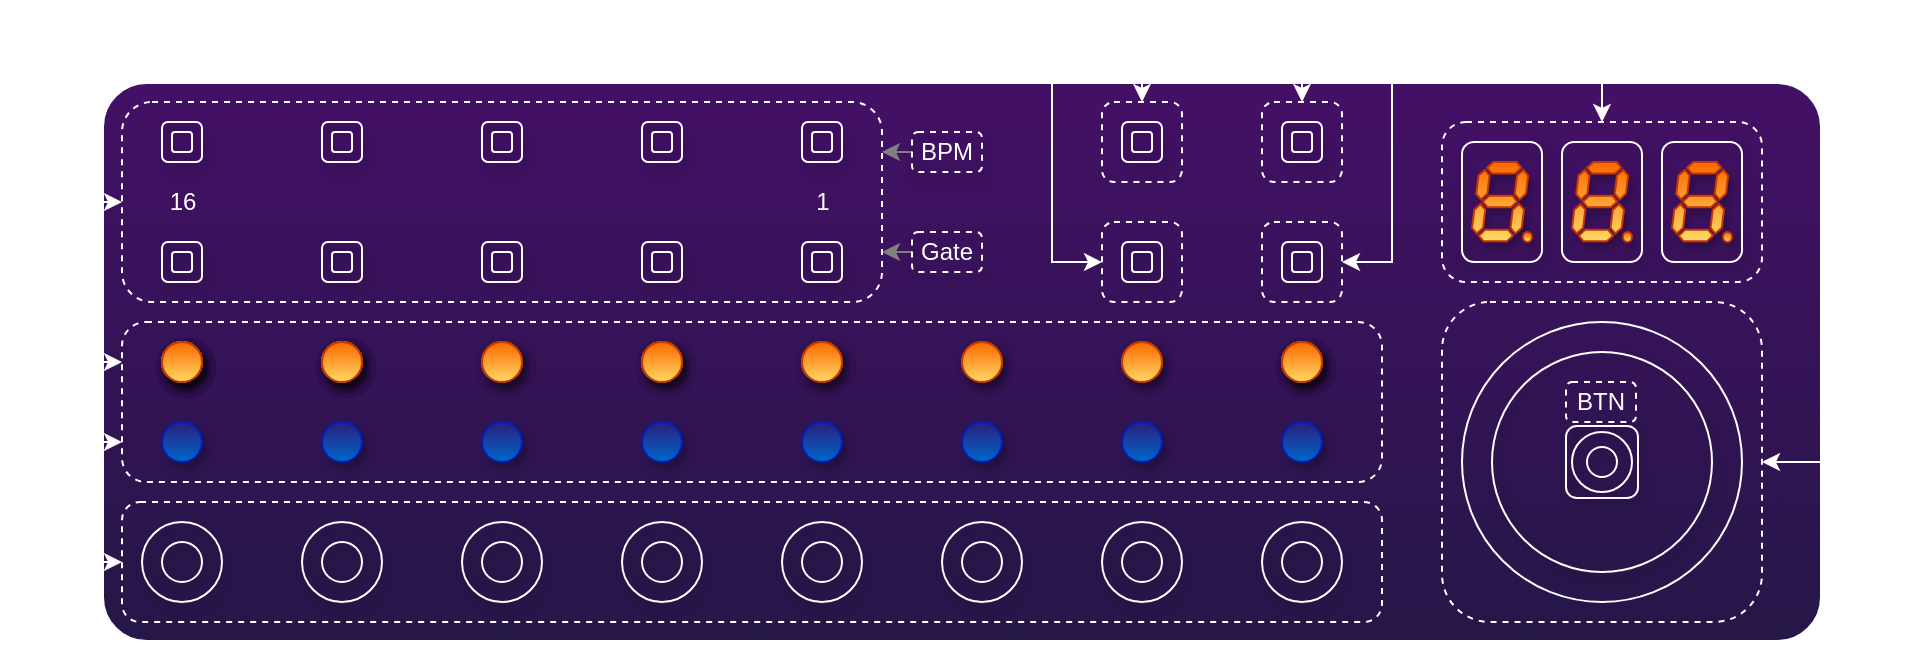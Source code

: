 <mxfile version="16.5.1" type="device"><diagram id="623X7aE4hcvgklSG1AY0" name="Page-1"><mxGraphModel dx="868" dy="553" grid="1" gridSize="10" guides="1" tooltips="1" connect="1" arrows="1" fold="1" page="1" pageScale="1" pageWidth="1169" pageHeight="827" math="0" shadow="0"><root><mxCell id="0"/><mxCell id="1" parent="0"/><mxCell id="BKBnu0EzvyDNZLabCPHT-128" value="" style="rounded=1;whiteSpace=wrap;html=1;fillColor=#441066;arcSize=8;fontColor=#ffffff;strokeColor=#FFFFFF;gradientColor=#251747;gradientDirection=south;strokeWidth=2;" parent="1" vertex="1"><mxGeometry x="180" y="240" width="860" height="280" as="geometry"/></mxCell><mxCell id="BKBnu0EzvyDNZLabCPHT-5" value="" style="ellipse;whiteSpace=wrap;html=1;aspect=fixed;fillColor=none;shadow=0;sketch=0;strokeColor=#FFFFFF;" parent="1" vertex="1"><mxGeometry x="860" y="360" width="140" height="140" as="geometry"/></mxCell><mxCell id="BKBnu0EzvyDNZLabCPHT-8" value="" style="rounded=1;whiteSpace=wrap;html=1;fillColor=none;shadow=1;strokeColor=#FFFFFF;" parent="1" vertex="1"><mxGeometry x="860" y="270" width="40" height="60" as="geometry"/></mxCell><mxCell id="BKBnu0EzvyDNZLabCPHT-15" value="" style="verticalLabelPosition=bottom;shadow=1;dashed=0;align=center;html=1;verticalAlign=top;shape=mxgraph.electrical.opto_electronics.7_segment_display_with_dp;pointerEvents=1;fillColor=#fa6800;fontColor=#000000;strokeColor=#C73500;gradientColor=#FFD966;" parent="1" vertex="1"><mxGeometry x="965" y="280" width="30" height="40" as="geometry"/></mxCell><mxCell id="BKBnu0EzvyDNZLabCPHT-17" value="" style="whiteSpace=wrap;html=1;aspect=fixed;shadow=1;fillColor=none;rounded=1;strokeColor=#FFFFFF;" parent="1" vertex="1"><mxGeometry x="912" y="412" width="36" height="36" as="geometry"/></mxCell><mxCell id="BKBnu0EzvyDNZLabCPHT-21" value="" style="ellipse;whiteSpace=wrap;html=1;aspect=fixed;shadow=1;fillColor=none;strokeColor=#FFFFFF;" parent="1" vertex="1"><mxGeometry x="915" y="415" width="30" height="30" as="geometry"/></mxCell><mxCell id="BKBnu0EzvyDNZLabCPHT-22" value="" style="ellipse;whiteSpace=wrap;html=1;aspect=fixed;shadow=1;fillColor=none;strokeColor=#FFFFFF;" parent="1" vertex="1"><mxGeometry x="922.5" y="422.5" width="15" height="15" as="geometry"/></mxCell><mxCell id="BKBnu0EzvyDNZLabCPHT-26" value="" style="ellipse;whiteSpace=wrap;html=1;aspect=fixed;shadow=1;fillColor=none;strokeColor=#FFFFFF;" parent="1" vertex="1"><mxGeometry x="760" y="460" width="40" height="40" as="geometry"/></mxCell><mxCell id="BKBnu0EzvyDNZLabCPHT-27" value="" style="ellipse;whiteSpace=wrap;html=1;aspect=fixed;shadow=1;fillColor=none;strokeColor=#FFFFFF;" parent="1" vertex="1"><mxGeometry x="770" y="470" width="20" height="20" as="geometry"/></mxCell><mxCell id="BKBnu0EzvyDNZLabCPHT-44" value="" style="ellipse;whiteSpace=wrap;html=1;aspect=fixed;fillColor=#2A1F7A;fontColor=#ffffff;strokeColor=#001DBC;shadow=1;gradientColor=#0066CC;" parent="1" vertex="1"><mxGeometry x="770" y="410" width="20" height="20" as="geometry"/></mxCell><mxCell id="BKBnu0EzvyDNZLabCPHT-45" value="" style="ellipse;whiteSpace=wrap;html=1;aspect=fixed;fillColor=#f0a30a;fontColor=#000000;strokeColor=#BD7000;shadow=1;gradientColor=#994C00;" parent="1" vertex="1"><mxGeometry x="770" y="370" width="20" height="20" as="geometry"/></mxCell><mxCell id="BKBnu0EzvyDNZLabCPHT-48" value="" style="ellipse;whiteSpace=wrap;html=1;aspect=fixed;shadow=1;fillColor=none;strokeColor=#FFFFFF;" parent="1" vertex="1"><mxGeometry x="680" y="460" width="40" height="40" as="geometry"/></mxCell><mxCell id="BKBnu0EzvyDNZLabCPHT-49" value="" style="ellipse;whiteSpace=wrap;html=1;aspect=fixed;shadow=1;fillColor=none;strokeColor=#FFFFFF;" parent="1" vertex="1"><mxGeometry x="690" y="470" width="20" height="20" as="geometry"/></mxCell><mxCell id="BKBnu0EzvyDNZLabCPHT-52" value="" style="ellipse;whiteSpace=wrap;html=1;aspect=fixed;fillColor=#2A1F7A;fontColor=#ffffff;strokeColor=#001DBC;shadow=1;gradientColor=#0066CC;" parent="1" vertex="1"><mxGeometry x="690" y="410" width="20" height="20" as="geometry"/></mxCell><mxCell id="BKBnu0EzvyDNZLabCPHT-53" value="" style="ellipse;whiteSpace=wrap;html=1;aspect=fixed;fillColor=#f0a30a;fontColor=#000000;strokeColor=#BD7000;shadow=1;gradientColor=#994C00;" parent="1" vertex="1"><mxGeometry x="690" y="370" width="20" height="20" as="geometry"/></mxCell><mxCell id="BKBnu0EzvyDNZLabCPHT-64" value="" style="ellipse;whiteSpace=wrap;html=1;aspect=fixed;shadow=1;fillColor=none;strokeColor=#FFFFFF;" parent="1" vertex="1"><mxGeometry x="600" y="460" width="40" height="40" as="geometry"/></mxCell><mxCell id="BKBnu0EzvyDNZLabCPHT-65" value="" style="ellipse;whiteSpace=wrap;html=1;aspect=fixed;shadow=1;fillColor=none;strokeColor=#FFFFFF;" parent="1" vertex="1"><mxGeometry x="610" y="470" width="20" height="20" as="geometry"/></mxCell><mxCell id="BKBnu0EzvyDNZLabCPHT-68" value="" style="ellipse;whiteSpace=wrap;html=1;aspect=fixed;fillColor=#2A1F7A;fontColor=#ffffff;strokeColor=#001DBC;shadow=1;gradientColor=#0066CC;" parent="1" vertex="1"><mxGeometry x="610" y="410" width="20" height="20" as="geometry"/></mxCell><mxCell id="BKBnu0EzvyDNZLabCPHT-69" value="" style="ellipse;whiteSpace=wrap;html=1;aspect=fixed;fillColor=#fa6800;fontColor=#000000;strokeColor=#BD7000;shadow=1;gradientColor=#FF8000;" parent="1" vertex="1"><mxGeometry x="610" y="370" width="20" height="20" as="geometry"/></mxCell><mxCell id="BKBnu0EzvyDNZLabCPHT-72" value="" style="ellipse;whiteSpace=wrap;html=1;aspect=fixed;shadow=1;fillColor=none;strokeColor=#FFFFFF;" parent="1" vertex="1"><mxGeometry x="520" y="460" width="40" height="40" as="geometry"/></mxCell><mxCell id="BKBnu0EzvyDNZLabCPHT-73" value="" style="ellipse;whiteSpace=wrap;html=1;aspect=fixed;shadow=1;fillColor=none;strokeColor=#FFFFFF;" parent="1" vertex="1"><mxGeometry x="530" y="470" width="20" height="20" as="geometry"/></mxCell><mxCell id="BKBnu0EzvyDNZLabCPHT-76" value="" style="ellipse;whiteSpace=wrap;html=1;aspect=fixed;fillColor=#2A1F7A;fontColor=#ffffff;strokeColor=#001DBC;shadow=1;gradientColor=#0066CC;" parent="1" vertex="1"><mxGeometry x="530" y="410" width="20" height="20" as="geometry"/></mxCell><mxCell id="BKBnu0EzvyDNZLabCPHT-77" value="" style="ellipse;whiteSpace=wrap;html=1;aspect=fixed;fillColor=#fa6800;fontColor=#000000;strokeColor=#BD7000;shadow=1;gradientColor=#FF8000;" parent="1" vertex="1"><mxGeometry x="530" y="370" width="20" height="20" as="geometry"/></mxCell><mxCell id="BKBnu0EzvyDNZLabCPHT-96" value="" style="ellipse;whiteSpace=wrap;html=1;aspect=fixed;shadow=1;fillColor=none;strokeColor=#FFFFFF;" parent="1" vertex="1"><mxGeometry x="440" y="460" width="40" height="40" as="geometry"/></mxCell><mxCell id="BKBnu0EzvyDNZLabCPHT-97" value="" style="ellipse;whiteSpace=wrap;html=1;aspect=fixed;shadow=1;fillColor=none;strokeColor=#FFFFFF;" parent="1" vertex="1"><mxGeometry x="450" y="470" width="20" height="20" as="geometry"/></mxCell><mxCell id="BKBnu0EzvyDNZLabCPHT-100" value="" style="ellipse;whiteSpace=wrap;html=1;aspect=fixed;fillColor=#2A1F7A;fontColor=#ffffff;strokeColor=#001DBC;shadow=1;gradientColor=#0066CC;" parent="1" vertex="1"><mxGeometry x="450" y="410" width="20" height="20" as="geometry"/></mxCell><mxCell id="BKBnu0EzvyDNZLabCPHT-101" value="" style="ellipse;whiteSpace=wrap;html=1;aspect=fixed;fillColor=#fa6800;fontColor=#000000;strokeColor=#BD7000;shadow=1;gradientColor=#FF8000;" parent="1" vertex="1"><mxGeometry x="450" y="370" width="20" height="20" as="geometry"/></mxCell><mxCell id="BKBnu0EzvyDNZLabCPHT-104" value="" style="ellipse;whiteSpace=wrap;html=1;aspect=fixed;shadow=1;fillColor=none;strokeColor=#FFFFFF;" parent="1" vertex="1"><mxGeometry x="360" y="460" width="40" height="40" as="geometry"/></mxCell><mxCell id="BKBnu0EzvyDNZLabCPHT-105" value="" style="ellipse;whiteSpace=wrap;html=1;aspect=fixed;shadow=1;fillColor=none;strokeColor=#FFFFFF;" parent="1" vertex="1"><mxGeometry x="370" y="470" width="20" height="20" as="geometry"/></mxCell><mxCell id="BKBnu0EzvyDNZLabCPHT-108" value="" style="ellipse;whiteSpace=wrap;html=1;aspect=fixed;fillColor=#2A1F7A;fontColor=#ffffff;strokeColor=#001DBC;shadow=1;gradientColor=#0066CC;" parent="1" vertex="1"><mxGeometry x="370" y="410" width="20" height="20" as="geometry"/></mxCell><mxCell id="BKBnu0EzvyDNZLabCPHT-109" value="" style="ellipse;whiteSpace=wrap;html=1;aspect=fixed;fillColor=#fa6800;fontColor=#000000;strokeColor=#BD7000;shadow=1;gradientColor=#FF8000;" parent="1" vertex="1"><mxGeometry x="370" y="370" width="20" height="20" as="geometry"/></mxCell><mxCell id="BKBnu0EzvyDNZLabCPHT-112" value="" style="ellipse;whiteSpace=wrap;html=1;aspect=fixed;shadow=1;fillColor=none;strokeColor=#FFFFFF;" parent="1" vertex="1"><mxGeometry x="280" y="460" width="40" height="40" as="geometry"/></mxCell><mxCell id="BKBnu0EzvyDNZLabCPHT-113" value="" style="ellipse;whiteSpace=wrap;html=1;aspect=fixed;shadow=1;fillColor=none;strokeColor=#FFFFFF;" parent="1" vertex="1"><mxGeometry x="290" y="470" width="20" height="20" as="geometry"/></mxCell><mxCell id="BKBnu0EzvyDNZLabCPHT-116" value="" style="ellipse;whiteSpace=wrap;html=1;aspect=fixed;fillColor=#2A1F7A;fontColor=#ffffff;strokeColor=#001DBC;shadow=1;gradientColor=#0066CC;" parent="1" vertex="1"><mxGeometry x="290" y="410" width="20" height="20" as="geometry"/></mxCell><mxCell id="BKBnu0EzvyDNZLabCPHT-117" value="" style="ellipse;whiteSpace=wrap;html=1;aspect=fixed;fillColor=none;fontColor=#000000;strokeColor=#BD7000;shadow=1;" parent="1" vertex="1"><mxGeometry x="290" y="370" width="20" height="20" as="geometry"/></mxCell><mxCell id="BKBnu0EzvyDNZLabCPHT-120" value="" style="ellipse;whiteSpace=wrap;html=1;aspect=fixed;shadow=1;fillColor=none;strokeColor=#FFFFFF;" parent="1" vertex="1"><mxGeometry x="200" y="460" width="40" height="40" as="geometry"/></mxCell><mxCell id="BKBnu0EzvyDNZLabCPHT-121" value="" style="ellipse;whiteSpace=wrap;html=1;aspect=fixed;shadow=1;fillColor=none;strokeColor=#FFFFFF;" parent="1" vertex="1"><mxGeometry x="210" y="470" width="20" height="20" as="geometry"/></mxCell><mxCell id="BKBnu0EzvyDNZLabCPHT-124" value="" style="ellipse;whiteSpace=wrap;html=1;aspect=fixed;fillColor=#2A1F7A;fontColor=#ffffff;strokeColor=#001DBC;shadow=1;gradientColor=#0066CC;" parent="1" vertex="1"><mxGeometry x="210" y="410" width="20" height="20" as="geometry"/></mxCell><mxCell id="BKBnu0EzvyDNZLabCPHT-125" value="" style="ellipse;whiteSpace=wrap;html=1;aspect=fixed;fillColor=none;fontColor=#000000;strokeColor=#BD7000;shadow=1;" parent="1" vertex="1"><mxGeometry x="210" y="370" width="20" height="20" as="geometry"/></mxCell><mxCell id="BKBnu0EzvyDNZLabCPHT-127" value="" style="rounded=1;whiteSpace=wrap;html=1;fillColor=none;shadow=1;strokeColor=#FFFFFF;" parent="1" vertex="1"><mxGeometry x="210" y="260" width="20" height="20" as="geometry"/></mxCell><mxCell id="BKBnu0EzvyDNZLabCPHT-134" value="" style="rounded=1;whiteSpace=wrap;html=1;fillColor=none;shadow=1;strokeColor=#FFFFFF;" parent="1" vertex="1"><mxGeometry x="215" y="265" width="10" height="10" as="geometry"/></mxCell><mxCell id="BKBnu0EzvyDNZLabCPHT-135" value="" style="rounded=1;whiteSpace=wrap;html=1;fillColor=none;shadow=1;strokeColor=#FFFFFF;" parent="1" vertex="1"><mxGeometry x="210" y="320" width="20" height="20" as="geometry"/></mxCell><mxCell id="BKBnu0EzvyDNZLabCPHT-136" value="" style="rounded=1;whiteSpace=wrap;html=1;fillColor=none;shadow=1;strokeColor=#FFFFFF;" parent="1" vertex="1"><mxGeometry x="215" y="325" width="10" height="10" as="geometry"/></mxCell><mxCell id="BKBnu0EzvyDNZLabCPHT-137" value="" style="rounded=1;whiteSpace=wrap;html=1;fillColor=none;shadow=1;strokeColor=#FFFFFF;" parent="1" vertex="1"><mxGeometry x="290" y="260" width="20" height="20" as="geometry"/></mxCell><mxCell id="BKBnu0EzvyDNZLabCPHT-138" value="" style="rounded=1;whiteSpace=wrap;html=1;fillColor=none;shadow=1;strokeColor=#FFFFFF;" parent="1" vertex="1"><mxGeometry x="295" y="265" width="10" height="10" as="geometry"/></mxCell><mxCell id="BKBnu0EzvyDNZLabCPHT-139" value="" style="rounded=1;whiteSpace=wrap;html=1;fillColor=none;shadow=1;strokeColor=#FFFFFF;" parent="1" vertex="1"><mxGeometry x="290" y="320" width="20" height="20" as="geometry"/></mxCell><mxCell id="BKBnu0EzvyDNZLabCPHT-140" value="" style="rounded=1;whiteSpace=wrap;html=1;fillColor=none;shadow=1;strokeColor=#FFFFFF;" parent="1" vertex="1"><mxGeometry x="295" y="325" width="10" height="10" as="geometry"/></mxCell><mxCell id="BKBnu0EzvyDNZLabCPHT-141" value="" style="rounded=1;whiteSpace=wrap;html=1;fillColor=none;shadow=1;strokeColor=#FFFFFF;" parent="1" vertex="1"><mxGeometry x="370" y="260" width="20" height="20" as="geometry"/></mxCell><mxCell id="BKBnu0EzvyDNZLabCPHT-142" value="" style="rounded=1;whiteSpace=wrap;html=1;fillColor=none;shadow=1;strokeColor=#FFFFFF;" parent="1" vertex="1"><mxGeometry x="375" y="265" width="10" height="10" as="geometry"/></mxCell><mxCell id="BKBnu0EzvyDNZLabCPHT-143" value="" style="rounded=1;whiteSpace=wrap;html=1;fillColor=none;shadow=1;strokeColor=#FFFFFF;" parent="1" vertex="1"><mxGeometry x="370" y="320" width="20" height="20" as="geometry"/></mxCell><mxCell id="BKBnu0EzvyDNZLabCPHT-144" value="" style="rounded=1;whiteSpace=wrap;html=1;fillColor=none;shadow=1;strokeColor=#FFFFFF;" parent="1" vertex="1"><mxGeometry x="375" y="325" width="10" height="10" as="geometry"/></mxCell><mxCell id="BKBnu0EzvyDNZLabCPHT-145" value="" style="rounded=1;whiteSpace=wrap;html=1;fillColor=none;shadow=1;strokeColor=#FFFFFF;" parent="1" vertex="1"><mxGeometry x="450" y="260" width="20" height="20" as="geometry"/></mxCell><mxCell id="BKBnu0EzvyDNZLabCPHT-146" value="" style="rounded=1;whiteSpace=wrap;html=1;fillColor=none;shadow=1;strokeColor=#FFFFFF;" parent="1" vertex="1"><mxGeometry x="455" y="265" width="10" height="10" as="geometry"/></mxCell><mxCell id="BKBnu0EzvyDNZLabCPHT-147" value="" style="rounded=1;whiteSpace=wrap;html=1;fillColor=none;shadow=1;strokeColor=#FFFFFF;" parent="1" vertex="1"><mxGeometry x="450" y="320" width="20" height="20" as="geometry"/></mxCell><mxCell id="BKBnu0EzvyDNZLabCPHT-148" value="" style="rounded=1;whiteSpace=wrap;html=1;fillColor=none;shadow=1;strokeColor=#FFFFFF;" parent="1" vertex="1"><mxGeometry x="455" y="325" width="10" height="10" as="geometry"/></mxCell><mxCell id="BKBnu0EzvyDNZLabCPHT-149" value="" style="rounded=1;whiteSpace=wrap;html=1;fillColor=none;shadow=1;strokeColor=#FFFFFF;labelPosition=center;verticalLabelPosition=bottom;align=center;verticalAlign=top;" parent="1" vertex="1"><mxGeometry x="530" y="260" width="20" height="20" as="geometry"/></mxCell><mxCell id="BKBnu0EzvyDNZLabCPHT-150" value="" style="rounded=1;whiteSpace=wrap;html=1;fillColor=none;shadow=1;strokeColor=#FFFFFF;" parent="1" vertex="1"><mxGeometry x="535" y="265" width="10" height="10" as="geometry"/></mxCell><mxCell id="BKBnu0EzvyDNZLabCPHT-151" value="" style="rounded=1;whiteSpace=wrap;html=1;fillColor=none;shadow=1;strokeColor=#FFFFFF;" parent="1" vertex="1"><mxGeometry x="530" y="320" width="20" height="20" as="geometry"/></mxCell><mxCell id="BKBnu0EzvyDNZLabCPHT-152" value="" style="rounded=1;whiteSpace=wrap;html=1;fillColor=none;shadow=1;strokeColor=#FFFFFF;" parent="1" vertex="1"><mxGeometry x="535" y="325" width="10" height="10" as="geometry"/></mxCell><mxCell id="BKBnu0EzvyDNZLabCPHT-157" value="" style="rounded=1;whiteSpace=wrap;html=1;fillColor=none;shadow=1;strokeColor=#FFFFFF;" parent="1" vertex="1"><mxGeometry x="690" y="260" width="20" height="20" as="geometry"/></mxCell><mxCell id="BKBnu0EzvyDNZLabCPHT-158" value="" style="rounded=1;whiteSpace=wrap;html=1;fillColor=none;shadow=1;strokeColor=#FFFFFF;" parent="1" vertex="1"><mxGeometry x="695" y="265" width="10" height="10" as="geometry"/></mxCell><mxCell id="BKBnu0EzvyDNZLabCPHT-159" value="" style="rounded=1;whiteSpace=wrap;html=1;fillColor=none;shadow=1;strokeColor=#FFFFFF;" parent="1" vertex="1"><mxGeometry x="690" y="320" width="20" height="20" as="geometry"/></mxCell><mxCell id="BKBnu0EzvyDNZLabCPHT-160" value="" style="rounded=1;whiteSpace=wrap;html=1;fillColor=none;shadow=1;strokeColor=#FFFFFF;" parent="1" vertex="1"><mxGeometry x="695" y="325" width="10" height="10" as="geometry"/></mxCell><mxCell id="BKBnu0EzvyDNZLabCPHT-161" value="" style="rounded=1;whiteSpace=wrap;html=1;fillColor=none;shadow=1;strokeColor=#FFFFFF;" parent="1" vertex="1"><mxGeometry x="770" y="260" width="20" height="20" as="geometry"/></mxCell><mxCell id="BKBnu0EzvyDNZLabCPHT-162" value="" style="rounded=1;whiteSpace=wrap;html=1;fillColor=none;shadow=1;strokeColor=#FFFFFF;" parent="1" vertex="1"><mxGeometry x="775" y="265" width="10" height="10" as="geometry"/></mxCell><mxCell id="BKBnu0EzvyDNZLabCPHT-166" value="" style="rounded=1;whiteSpace=wrap;html=1;fillColor=none;shadow=1;strokeColor=#FFFFFF;" parent="1" vertex="1"><mxGeometry x="910" y="270" width="40" height="60" as="geometry"/></mxCell><mxCell id="BKBnu0EzvyDNZLabCPHT-163" value="" style="rounded=1;whiteSpace=wrap;html=1;fillColor=none;shadow=1;strokeColor=#FFFFFF;" parent="1" vertex="1"><mxGeometry x="770" y="320" width="20" height="20" as="geometry"/></mxCell><mxCell id="BKBnu0EzvyDNZLabCPHT-165" value="" style="rounded=1;whiteSpace=wrap;html=1;fillColor=none;shadow=1;strokeColor=#FFFFFF;" parent="1" vertex="1"><mxGeometry x="960" y="270" width="40" height="60" as="geometry"/></mxCell><mxCell id="BKBnu0EzvyDNZLabCPHT-164" value="" style="rounded=1;whiteSpace=wrap;html=1;fillColor=none;shadow=1;strokeColor=#FFFFFF;" parent="1" vertex="1"><mxGeometry x="775" y="325" width="10" height="10" as="geometry"/></mxCell><mxCell id="BKBnu0EzvyDNZLabCPHT-167" value="" style="ellipse;whiteSpace=wrap;html=1;aspect=fixed;fillColor=#fa6800;fontColor=#000000;strokeColor=#C73500;shadow=1;gradientColor=#994C00;" parent="1" vertex="1"><mxGeometry x="210" y="370" width="20" height="20" as="geometry"/></mxCell><mxCell id="BKBnu0EzvyDNZLabCPHT-168" value="" style="ellipse;whiteSpace=wrap;html=1;aspect=fixed;fillColor=#fa6800;fontColor=#000000;strokeColor=#BD7000;shadow=1;gradientColor=#FF8000;" parent="1" vertex="1"><mxGeometry x="290" y="370" width="20" height="20" as="geometry"/></mxCell><mxCell id="BKBnu0EzvyDNZLabCPHT-172" value="" style="ellipse;whiteSpace=wrap;html=1;aspect=fixed;fillColor=#fa6800;fontColor=#000000;strokeColor=#C73500;shadow=1;gradientColor=#994C00;" parent="1" vertex="1"><mxGeometry x="770" y="370" width="20" height="20" as="geometry"/></mxCell><mxCell id="BKBnu0EzvyDNZLabCPHT-173" value="" style="ellipse;whiteSpace=wrap;html=1;aspect=fixed;fillColor=#fa6800;fontColor=#000000;strokeColor=#C73500;shadow=1;gradientColor=#FFD966;" parent="1" vertex="1"><mxGeometry x="690" y="370" width="20" height="20" as="geometry"/></mxCell><mxCell id="BKBnu0EzvyDNZLabCPHT-174" value="" style="ellipse;whiteSpace=wrap;html=1;aspect=fixed;fillColor=#fa6800;fontColor=#000000;strokeColor=#BD7000;shadow=1;gradientColor=#FF8000;" parent="1" vertex="1"><mxGeometry x="210" y="370" width="20" height="20" as="geometry"/></mxCell><mxCell id="BKBnu0EzvyDNZLabCPHT-175" value="" style="ellipse;whiteSpace=wrap;html=1;aspect=fixed;fillColor=#fa6800;fontColor=#000000;strokeColor=#BD7000;shadow=1;gradientColor=#FFD966;" parent="1" vertex="1"><mxGeometry x="770" y="370" width="20" height="20" as="geometry"/></mxCell><mxCell id="BKBnu0EzvyDNZLabCPHT-180" value="" style="ellipse;whiteSpace=wrap;html=1;aspect=fixed;fillColor=#fa6800;fontColor=#000000;strokeColor=#BD7000;shadow=1;gradientColor=#FFD966;" parent="1" vertex="1"><mxGeometry x="210" y="370" width="20" height="20" as="geometry"/></mxCell><mxCell id="BKBnu0EzvyDNZLabCPHT-181" value="" style="ellipse;whiteSpace=wrap;html=1;aspect=fixed;fillColor=#fa6800;fontColor=#000000;strokeColor=#BD7000;shadow=1;gradientColor=#FFD966;" parent="1" vertex="1"><mxGeometry x="290" y="370" width="20" height="20" as="geometry"/></mxCell><mxCell id="BKBnu0EzvyDNZLabCPHT-182" value="" style="ellipse;whiteSpace=wrap;html=1;aspect=fixed;fillColor=#fa6800;fontColor=#000000;strokeColor=#BD7000;shadow=1;gradientColor=#FFD966;" parent="1" vertex="1"><mxGeometry x="370" y="370" width="20" height="20" as="geometry"/></mxCell><mxCell id="BKBnu0EzvyDNZLabCPHT-183" value="" style="ellipse;whiteSpace=wrap;html=1;aspect=fixed;fillColor=#fa6800;fontColor=#000000;strokeColor=#BD7000;shadow=1;gradientColor=#FFD966;" parent="1" vertex="1"><mxGeometry x="450" y="370" width="20" height="20" as="geometry"/></mxCell><mxCell id="BKBnu0EzvyDNZLabCPHT-184" value="" style="ellipse;whiteSpace=wrap;html=1;aspect=fixed;fillColor=#fa6800;fontColor=#000000;strokeColor=#BD7000;shadow=1;gradientColor=#FFD966;" parent="1" vertex="1"><mxGeometry x="530" y="370" width="20" height="20" as="geometry"/></mxCell><mxCell id="BKBnu0EzvyDNZLabCPHT-185" value="" style="ellipse;whiteSpace=wrap;html=1;aspect=fixed;fillColor=#fa6800;fontColor=#000000;strokeColor=#C73500;shadow=1;gradientColor=#FFD966;" parent="1" vertex="1"><mxGeometry x="610" y="370" width="20" height="20" as="geometry"/></mxCell><mxCell id="BKBnu0EzvyDNZLabCPHT-186" value="" style="verticalLabelPosition=bottom;shadow=1;dashed=0;align=center;html=1;verticalAlign=top;shape=mxgraph.electrical.opto_electronics.7_segment_display_with_dp;pointerEvents=1;fillColor=#fa6800;fontColor=#000000;strokeColor=#C73500;gradientColor=#FFD966;" parent="1" vertex="1"><mxGeometry x="915" y="280" width="30" height="40" as="geometry"/></mxCell><mxCell id="BKBnu0EzvyDNZLabCPHT-187" value="" style="verticalLabelPosition=bottom;shadow=1;dashed=0;align=center;html=1;verticalAlign=top;shape=mxgraph.electrical.opto_electronics.7_segment_display_with_dp;pointerEvents=1;fillColor=#fa6800;fontColor=#000000;strokeColor=#C73500;gradientColor=#FFD966;" parent="1" vertex="1"><mxGeometry x="865" y="280" width="30" height="40" as="geometry"/></mxCell><mxCell id="BKBnu0EzvyDNZLabCPHT-188" value="" style="ellipse;whiteSpace=wrap;html=1;aspect=fixed;fillColor=#fa6800;fontColor=#000000;strokeColor=#BD7000;shadow=1;gradientColor=#FFD966;" parent="1" vertex="1"><mxGeometry x="770" y="370" width="20" height="20" as="geometry"/></mxCell><mxCell id="BKBnu0EzvyDNZLabCPHT-189" value="" style="ellipse;whiteSpace=wrap;html=1;aspect=fixed;fillColor=#fa6800;fontColor=#000000;strokeColor=#BD7000;shadow=1;gradientColor=#FFD966;" parent="1" vertex="1"><mxGeometry x="210" y="370" width="20" height="20" as="geometry"/></mxCell><mxCell id="BKBnu0EzvyDNZLabCPHT-190" value="" style="ellipse;whiteSpace=wrap;html=1;aspect=fixed;fillColor=#fa6800;fontColor=#000000;strokeColor=#BD7000;shadow=1;gradientColor=#FFD966;" parent="1" vertex="1"><mxGeometry x="290" y="370" width="20" height="20" as="geometry"/></mxCell><mxCell id="BKBnu0EzvyDNZLabCPHT-191" value="" style="ellipse;whiteSpace=wrap;html=1;aspect=fixed;fillColor=#fa6800;fontColor=#000000;strokeColor=#C73500;shadow=1;gradientColor=#FFD966;" parent="1" vertex="1"><mxGeometry x="770" y="370" width="20" height="20" as="geometry"/></mxCell><mxCell id="BKBnu0EzvyDNZLabCPHT-192" value="" style="ellipse;whiteSpace=wrap;html=1;aspect=fixed;fillColor=#fa6800;fontColor=#000000;strokeColor=#BD7000;shadow=1;gradientColor=#FFD966;" parent="1" vertex="1"><mxGeometry x="210" y="370" width="20" height="20" as="geometry"/></mxCell><mxCell id="BKBnu0EzvyDNZLabCPHT-193" value="" style="ellipse;whiteSpace=wrap;html=1;aspect=fixed;fillColor=#fa6800;fontColor=#000000;strokeColor=#BD7000;shadow=1;gradientColor=#FFD966;" parent="1" vertex="1"><mxGeometry x="290" y="370" width="20" height="20" as="geometry"/></mxCell><mxCell id="BKBnu0EzvyDNZLabCPHT-194" value="" style="ellipse;whiteSpace=wrap;html=1;aspect=fixed;fillColor=#fa6800;fontColor=#000000;strokeColor=#BD7000;shadow=1;gradientColor=#FFD966;" parent="1" vertex="1"><mxGeometry x="450" y="370" width="20" height="20" as="geometry"/></mxCell><mxCell id="BKBnu0EzvyDNZLabCPHT-195" value="" style="ellipse;whiteSpace=wrap;html=1;aspect=fixed;fillColor=#fa6800;fontColor=#000000;strokeColor=#C73500;shadow=1;gradientColor=#FFD966;" parent="1" vertex="1"><mxGeometry x="210" y="370" width="20" height="20" as="geometry"/></mxCell><mxCell id="BKBnu0EzvyDNZLabCPHT-196" value="" style="ellipse;whiteSpace=wrap;html=1;aspect=fixed;fillColor=#fa6800;fontColor=#000000;strokeColor=#C73500;shadow=1;gradientColor=#FFD966;" parent="1" vertex="1"><mxGeometry x="290" y="370" width="20" height="20" as="geometry"/></mxCell><mxCell id="BKBnu0EzvyDNZLabCPHT-197" value="" style="ellipse;whiteSpace=wrap;html=1;aspect=fixed;fillColor=#fa6800;fontColor=#000000;strokeColor=#C73500;shadow=1;gradientColor=#FFD966;" parent="1" vertex="1"><mxGeometry x="370" y="370" width="20" height="20" as="geometry"/></mxCell><mxCell id="BKBnu0EzvyDNZLabCPHT-198" value="" style="ellipse;whiteSpace=wrap;html=1;aspect=fixed;fillColor=#fa6800;fontColor=#000000;strokeColor=#C73500;shadow=1;gradientColor=#FFD966;" parent="1" vertex="1"><mxGeometry x="450" y="370" width="20" height="20" as="geometry"/></mxCell><mxCell id="BKBnu0EzvyDNZLabCPHT-199" value="" style="ellipse;whiteSpace=wrap;html=1;aspect=fixed;fillColor=#fa6800;fontColor=#000000;strokeColor=#C73500;shadow=1;gradientColor=#FFD966;" parent="1" vertex="1"><mxGeometry x="530" y="370" width="20" height="20" as="geometry"/></mxCell><mxCell id="BKBnu0EzvyDNZLabCPHT-201" value="" style="ellipse;whiteSpace=wrap;html=1;aspect=fixed;fillColor=none;shadow=1;strokeColor=#FFFFFF;" parent="1" vertex="1"><mxGeometry x="875" y="375" width="110" height="110" as="geometry"/></mxCell><mxCell id="6ukMhRHMONbA5g0ydIk8-1" value="" style="rounded=1;whiteSpace=wrap;html=1;strokeColor=#FFFFFF;fillColor=none;dashed=1;" parent="1" vertex="1"><mxGeometry x="190" y="450" width="630" height="60" as="geometry"/></mxCell><mxCell id="6ukMhRHMONbA5g0ydIk8-4" value="" style="rounded=1;whiteSpace=wrap;html=1;strokeColor=#FFFFFF;fillColor=none;dashed=1;" parent="1" vertex="1"><mxGeometry x="190" y="360" width="630" height="80" as="geometry"/></mxCell><mxCell id="6ukMhRHMONbA5g0ydIk8-9" value="" style="rounded=1;whiteSpace=wrap;html=1;strokeColor=#FFFFFF;fillColor=none;dashed=1;" parent="1" vertex="1"><mxGeometry x="850" y="260" width="160" height="80" as="geometry"/></mxCell><mxCell id="6ukMhRHMONbA5g0ydIk8-10" value="" style="rounded=1;whiteSpace=wrap;html=1;strokeColor=#FFFFFF;fillColor=none;dashed=1;" parent="1" vertex="1"><mxGeometry x="850" y="350" width="160" height="160" as="geometry"/></mxCell><mxCell id="6ukMhRHMONbA5g0ydIk8-11" value="" style="rounded=1;whiteSpace=wrap;html=1;strokeColor=#FFFFFF;fillColor=none;dashed=1;" parent="1" vertex="1"><mxGeometry x="680" y="250" width="40" height="40" as="geometry"/></mxCell><mxCell id="6ukMhRHMONbA5g0ydIk8-14" value="" style="rounded=1;whiteSpace=wrap;html=1;strokeColor=#FFFFFF;fillColor=none;dashed=1;" parent="1" vertex="1"><mxGeometry x="190" y="250" width="380" height="100" as="geometry"/></mxCell><mxCell id="6ukMhRHMONbA5g0ydIk8-20" style="edgeStyle=orthogonalEdgeStyle;rounded=0;orthogonalLoop=1;jettySize=auto;html=1;exitX=1;exitY=0.5;exitDx=0;exitDy=0;entryX=0;entryY=0.5;entryDx=0;entryDy=0;strokeColor=#FFFFFF;fontColor=#FFFFFF;" parent="1" source="6ukMhRHMONbA5g0ydIk8-15" target="6ukMhRHMONbA5g0ydIk8-1" edge="1"><mxGeometry relative="1" as="geometry"/></mxCell><mxCell id="6ukMhRHMONbA5g0ydIk8-15" value="1" style="rounded=1;whiteSpace=wrap;html=1;fillColor=none;shadow=0;strokeColor=#FFFFFF;fontColor=#FFFFFF;" parent="1" vertex="1"><mxGeometry x="130" y="470" width="30" height="20" as="geometry"/></mxCell><mxCell id="6ukMhRHMONbA5g0ydIk8-23" style="edgeStyle=orthogonalEdgeStyle;rounded=0;orthogonalLoop=1;jettySize=auto;html=1;exitX=1;exitY=0.5;exitDx=0;exitDy=0;entryX=0;entryY=0.25;entryDx=0;entryDy=0;strokeColor=#FFFFFF;fontColor=#FFFFFF;" parent="1" source="6ukMhRHMONbA5g0ydIk8-22" target="6ukMhRHMONbA5g0ydIk8-4" edge="1"><mxGeometry relative="1" as="geometry"/></mxCell><mxCell id="6ukMhRHMONbA5g0ydIk8-22" value="2a" style="rounded=1;whiteSpace=wrap;html=1;fillColor=none;shadow=0;strokeColor=#FFFFFF;fontColor=#FFFFFF;" parent="1" vertex="1"><mxGeometry x="130" y="370" width="30" height="20" as="geometry"/></mxCell><mxCell id="6ukMhRHMONbA5g0ydIk8-25" style="edgeStyle=orthogonalEdgeStyle;rounded=0;orthogonalLoop=1;jettySize=auto;html=1;exitX=1;exitY=0.5;exitDx=0;exitDy=0;entryX=0;entryY=0.75;entryDx=0;entryDy=0;strokeColor=#FFFFFF;fontColor=#FFFFFF;" parent="1" source="6ukMhRHMONbA5g0ydIk8-24" target="6ukMhRHMONbA5g0ydIk8-4" edge="1"><mxGeometry relative="1" as="geometry"/></mxCell><mxCell id="6ukMhRHMONbA5g0ydIk8-24" value="2b" style="rounded=1;whiteSpace=wrap;html=1;fillColor=none;shadow=0;strokeColor=#FFFFFF;fontColor=#FFFFFF;" parent="1" vertex="1"><mxGeometry x="130" y="410" width="30" height="20" as="geometry"/></mxCell><mxCell id="6ukMhRHMONbA5g0ydIk8-32" style="edgeStyle=orthogonalEdgeStyle;rounded=0;orthogonalLoop=1;jettySize=auto;html=1;exitX=0;exitY=0.5;exitDx=0;exitDy=0;entryX=1;entryY=0.25;entryDx=0;entryDy=0;fontColor=#FFFFFF;strokeColor=#808080;" parent="1" source="6ukMhRHMONbA5g0ydIk8-30" target="6ukMhRHMONbA5g0ydIk8-14" edge="1"><mxGeometry relative="1" as="geometry"/></mxCell><mxCell id="6ukMhRHMONbA5g0ydIk8-30" value="BPM" style="rounded=1;whiteSpace=wrap;html=1;fillColor=none;shadow=1;strokeColor=#FFFFFF;fontColor=#FFFFFF;dashed=1;" parent="1" vertex="1"><mxGeometry x="585" y="265" width="35" height="20" as="geometry"/></mxCell><mxCell id="6ukMhRHMONbA5g0ydIk8-33" style="edgeStyle=orthogonalEdgeStyle;rounded=0;orthogonalLoop=1;jettySize=auto;html=1;exitX=0;exitY=0.5;exitDx=0;exitDy=0;entryX=1;entryY=0.75;entryDx=0;entryDy=0;fontColor=#FFFFFF;strokeColor=#808080;" parent="1" source="6ukMhRHMONbA5g0ydIk8-31" target="6ukMhRHMONbA5g0ydIk8-14" edge="1"><mxGeometry relative="1" as="geometry"/></mxCell><mxCell id="6ukMhRHMONbA5g0ydIk8-31" value="Gate" style="rounded=1;whiteSpace=wrap;html=1;fillColor=none;shadow=1;strokeColor=#FFFFFF;fontColor=#FFFFFF;dashed=1;" parent="1" vertex="1"><mxGeometry x="585" y="315" width="35" height="20" as="geometry"/></mxCell><mxCell id="6ukMhRHMONbA5g0ydIk8-34" value="16" style="text;html=1;align=center;verticalAlign=middle;resizable=0;points=[];autosize=1;strokeColor=none;fillColor=none;fontColor=#FFFFFF;" parent="1" vertex="1"><mxGeometry x="205" y="290" width="30" height="20" as="geometry"/></mxCell><mxCell id="6ukMhRHMONbA5g0ydIk8-35" value="1" style="text;html=1;align=center;verticalAlign=middle;resizable=0;points=[];autosize=1;strokeColor=none;fillColor=none;fontColor=#FFFFFF;" parent="1" vertex="1"><mxGeometry x="530" y="290" width="20" height="20" as="geometry"/></mxCell><mxCell id="6ukMhRHMONbA5g0ydIk8-37" style="edgeStyle=orthogonalEdgeStyle;rounded=0;orthogonalLoop=1;jettySize=auto;html=1;exitX=1;exitY=0.5;exitDx=0;exitDy=0;entryX=0;entryY=0.5;entryDx=0;entryDy=0;fontColor=#FFFFFF;strokeColor=#FFFFFF;" parent="1" source="6ukMhRHMONbA5g0ydIk8-36" target="6ukMhRHMONbA5g0ydIk8-14" edge="1"><mxGeometry relative="1" as="geometry"/></mxCell><mxCell id="6ukMhRHMONbA5g0ydIk8-36" value="5e" style="rounded=1;whiteSpace=wrap;html=1;fillColor=none;shadow=0;strokeColor=#FFFFFF;fontColor=#FFFFFF;" parent="1" vertex="1"><mxGeometry x="130" y="290" width="30" height="20" as="geometry"/></mxCell><mxCell id="6ukMhRHMONbA5g0ydIk8-45" style="edgeStyle=orthogonalEdgeStyle;rounded=0;orthogonalLoop=1;jettySize=auto;html=1;exitX=0.5;exitY=1;exitDx=0;exitDy=0;entryX=0;entryY=0.5;entryDx=0;entryDy=0;fontColor=#FFFFFF;strokeColor=#FFFFFF;" parent="1" source="6ukMhRHMONbA5g0ydIk8-38" target="6ukMhRHMONbA5g0ydIk8-39" edge="1"><mxGeometry relative="1" as="geometry"/></mxCell><mxCell id="6ukMhRHMONbA5g0ydIk8-38" value="5b" style="rounded=1;whiteSpace=wrap;html=1;fillColor=none;shadow=0;strokeColor=#FFFFFF;fontColor=#FFFFFF;" parent="1" vertex="1"><mxGeometry x="640" y="200" width="30" height="20" as="geometry"/></mxCell><mxCell id="6ukMhRHMONbA5g0ydIk8-39" value="" style="rounded=1;whiteSpace=wrap;html=1;strokeColor=#FFFFFF;fillColor=none;dashed=1;" parent="1" vertex="1"><mxGeometry x="680" y="310" width="40" height="40" as="geometry"/></mxCell><mxCell id="6ukMhRHMONbA5g0ydIk8-40" value="" style="rounded=1;whiteSpace=wrap;html=1;strokeColor=#FFFFFF;fillColor=none;dashed=1;" parent="1" vertex="1"><mxGeometry x="760" y="310" width="40" height="40" as="geometry"/></mxCell><mxCell id="6ukMhRHMONbA5g0ydIk8-41" value="" style="rounded=1;whiteSpace=wrap;html=1;strokeColor=#FFFFFF;fillColor=none;dashed=1;" parent="1" vertex="1"><mxGeometry x="760" y="250" width="40" height="40" as="geometry"/></mxCell><mxCell id="6ukMhRHMONbA5g0ydIk8-46" style="edgeStyle=orthogonalEdgeStyle;rounded=0;orthogonalLoop=1;jettySize=auto;html=1;exitX=0.5;exitY=1;exitDx=0;exitDy=0;entryX=0.5;entryY=0;entryDx=0;entryDy=0;fontColor=#FFFFFF;strokeColor=#FFFFFF;" parent="1" source="6ukMhRHMONbA5g0ydIk8-42" target="6ukMhRHMONbA5g0ydIk8-11" edge="1"><mxGeometry relative="1" as="geometry"/></mxCell><mxCell id="6ukMhRHMONbA5g0ydIk8-42" value="5c" style="rounded=1;whiteSpace=wrap;html=1;fillColor=none;shadow=0;strokeColor=#FFFFFF;fontColor=#FFFFFF;" parent="1" vertex="1"><mxGeometry x="685" y="200" width="30" height="20" as="geometry"/></mxCell><mxCell id="6ukMhRHMONbA5g0ydIk8-47" style="edgeStyle=orthogonalEdgeStyle;rounded=0;orthogonalLoop=1;jettySize=auto;html=1;exitX=0.5;exitY=1;exitDx=0;exitDy=0;entryX=0.5;entryY=0;entryDx=0;entryDy=0;fontColor=#FFFFFF;strokeColor=#FFFFFF;" parent="1" source="6ukMhRHMONbA5g0ydIk8-43" target="6ukMhRHMONbA5g0ydIk8-41" edge="1"><mxGeometry relative="1" as="geometry"/></mxCell><mxCell id="6ukMhRHMONbA5g0ydIk8-43" value="5a" style="rounded=1;whiteSpace=wrap;html=1;fillColor=none;shadow=0;strokeColor=#FFFFFF;fontColor=#FFFFFF;" parent="1" vertex="1"><mxGeometry x="765" y="200" width="30" height="20" as="geometry"/></mxCell><mxCell id="6ukMhRHMONbA5g0ydIk8-48" style="edgeStyle=orthogonalEdgeStyle;rounded=0;orthogonalLoop=1;jettySize=auto;html=1;exitX=0.5;exitY=1;exitDx=0;exitDy=0;entryX=1;entryY=0.5;entryDx=0;entryDy=0;fontColor=#FFFFFF;strokeColor=#FFFFFF;" parent="1" source="6ukMhRHMONbA5g0ydIk8-44" target="6ukMhRHMONbA5g0ydIk8-40" edge="1"><mxGeometry relative="1" as="geometry"/></mxCell><mxCell id="6ukMhRHMONbA5g0ydIk8-44" value="5d" style="rounded=1;whiteSpace=wrap;html=1;fillColor=none;shadow=0;strokeColor=#FFFFFF;fontColor=#FFFFFF;" parent="1" vertex="1"><mxGeometry x="810" y="200" width="30" height="20" as="geometry"/></mxCell><mxCell id="6ukMhRHMONbA5g0ydIk8-51" style="edgeStyle=orthogonalEdgeStyle;rounded=0;orthogonalLoop=1;jettySize=auto;html=1;exitX=0.5;exitY=1;exitDx=0;exitDy=0;entryX=0.5;entryY=0;entryDx=0;entryDy=0;fontColor=#FFFFFF;strokeColor=#FFFFFF;" parent="1" source="6ukMhRHMONbA5g0ydIk8-50" target="6ukMhRHMONbA5g0ydIk8-9" edge="1"><mxGeometry relative="1" as="geometry"/></mxCell><mxCell id="6ukMhRHMONbA5g0ydIk8-50" value="3" style="rounded=1;whiteSpace=wrap;html=1;fillColor=none;shadow=0;strokeColor=#FFFFFF;fontColor=#FFFFFF;" parent="1" vertex="1"><mxGeometry x="915" y="200" width="30" height="20" as="geometry"/></mxCell><mxCell id="6ukMhRHMONbA5g0ydIk8-53" style="edgeStyle=orthogonalEdgeStyle;rounded=0;orthogonalLoop=1;jettySize=auto;html=1;exitX=0;exitY=0.5;exitDx=0;exitDy=0;entryX=1;entryY=0.5;entryDx=0;entryDy=0;fontColor=#FFFFFF;strokeColor=#FFFFFF;" parent="1" source="6ukMhRHMONbA5g0ydIk8-52" target="6ukMhRHMONbA5g0ydIk8-10" edge="1"><mxGeometry relative="1" as="geometry"/></mxCell><mxCell id="6ukMhRHMONbA5g0ydIk8-52" value="4" style="rounded=1;whiteSpace=wrap;html=1;fillColor=none;shadow=0;strokeColor=#FFFFFF;fontColor=#FFFFFF;" parent="1" vertex="1"><mxGeometry x="1060" y="420" width="30" height="20" as="geometry"/></mxCell><mxCell id="6ukMhRHMONbA5g0ydIk8-57" value="BTN" style="rounded=1;whiteSpace=wrap;html=1;fillColor=none;shadow=1;strokeColor=#FFFFFF;fontColor=#FFFFFF;dashed=1;" parent="1" vertex="1"><mxGeometry x="912" y="390" width="35" height="20" as="geometry"/></mxCell></root></mxGraphModel></diagram></mxfile>